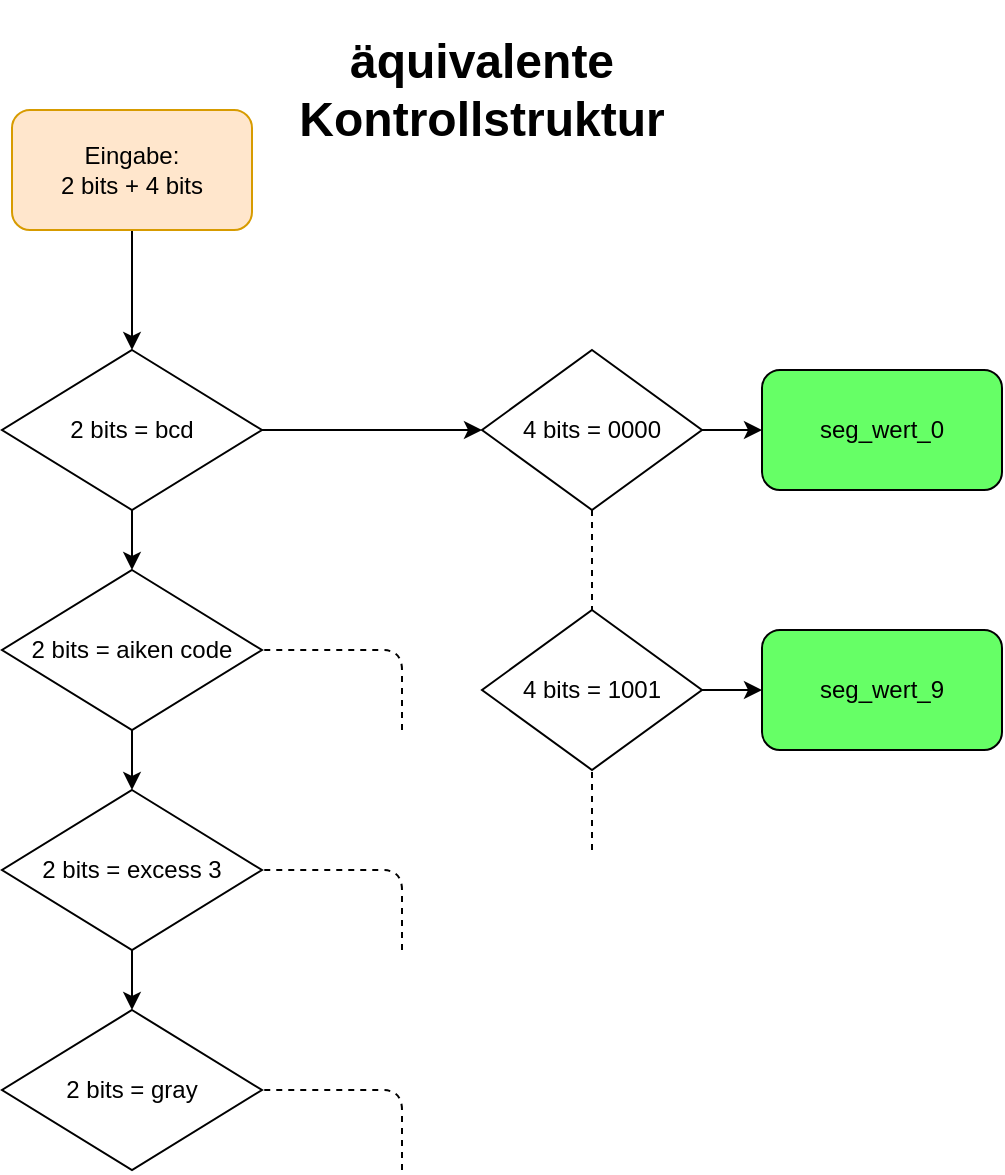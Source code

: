 <mxfile version="12.7.8" type="github"><diagram id="vqJNhwr0BLapngKT4pcR" name="Page-1"><mxGraphModel dx="1422" dy="1940" grid="1" gridSize="10" guides="1" tooltips="1" connect="1" arrows="1" fold="1" page="1" pageScale="1" pageWidth="827" pageHeight="1169" math="0" shadow="0"><root><mxCell id="0"/><mxCell id="1" parent="0"/><mxCell id="jWoWqPfWHHljEzyEiZtz-5" value="" style="edgeStyle=orthogonalEdgeStyle;rounded=0;orthogonalLoop=1;jettySize=auto;html=1;" edge="1" parent="1" source="jWoWqPfWHHljEzyEiZtz-1" target="jWoWqPfWHHljEzyEiZtz-2"><mxGeometry relative="1" as="geometry"/></mxCell><mxCell id="jWoWqPfWHHljEzyEiZtz-13" value="" style="edgeStyle=orthogonalEdgeStyle;rounded=0;orthogonalLoop=1;jettySize=auto;html=1;entryX=0;entryY=0.5;entryDx=0;entryDy=0;" edge="1" parent="1" source="jWoWqPfWHHljEzyEiZtz-1" target="jWoWqPfWHHljEzyEiZtz-8"><mxGeometry relative="1" as="geometry"><mxPoint x="390" y="200" as="targetPoint"/></mxGeometry></mxCell><mxCell id="jWoWqPfWHHljEzyEiZtz-1" value="2 bits = bcd" style="rhombus;whiteSpace=wrap;html=1;" vertex="1" parent="1"><mxGeometry x="180" y="160" width="130" height="80" as="geometry"/></mxCell><mxCell id="jWoWqPfWHHljEzyEiZtz-6" value="" style="edgeStyle=orthogonalEdgeStyle;rounded=0;orthogonalLoop=1;jettySize=auto;html=1;" edge="1" parent="1" source="jWoWqPfWHHljEzyEiZtz-2" target="jWoWqPfWHHljEzyEiZtz-3"><mxGeometry relative="1" as="geometry"/></mxCell><mxCell id="jWoWqPfWHHljEzyEiZtz-2" value="2 bits = aiken code" style="rhombus;whiteSpace=wrap;html=1;" vertex="1" parent="1"><mxGeometry x="180" y="270" width="130" height="80" as="geometry"/></mxCell><mxCell id="jWoWqPfWHHljEzyEiZtz-7" value="" style="edgeStyle=orthogonalEdgeStyle;rounded=0;orthogonalLoop=1;jettySize=auto;html=1;" edge="1" parent="1" source="jWoWqPfWHHljEzyEiZtz-3" target="jWoWqPfWHHljEzyEiZtz-4"><mxGeometry relative="1" as="geometry"/></mxCell><mxCell id="jWoWqPfWHHljEzyEiZtz-3" value="&lt;div&gt;2 bits = excess 3&lt;/div&gt;" style="rhombus;whiteSpace=wrap;html=1;" vertex="1" parent="1"><mxGeometry x="180" y="380" width="130" height="80" as="geometry"/></mxCell><mxCell id="jWoWqPfWHHljEzyEiZtz-4" value="2 bits = gray" style="rhombus;whiteSpace=wrap;html=1;" vertex="1" parent="1"><mxGeometry x="180" y="490" width="130" height="80" as="geometry"/></mxCell><mxCell id="jWoWqPfWHHljEzyEiZtz-15" style="edgeStyle=orthogonalEdgeStyle;rounded=0;orthogonalLoop=1;jettySize=auto;html=1;exitX=0.5;exitY=1;exitDx=0;exitDy=0;dashed=1;endArrow=none;endFill=0;" edge="1" parent="1" source="jWoWqPfWHHljEzyEiZtz-8" target="jWoWqPfWHHljEzyEiZtz-10"><mxGeometry relative="1" as="geometry"/></mxCell><mxCell id="jWoWqPfWHHljEzyEiZtz-16" style="edgeStyle=orthogonalEdgeStyle;rounded=0;orthogonalLoop=1;jettySize=auto;html=1;entryX=0;entryY=0.5;entryDx=0;entryDy=0;endArrow=classic;endFill=1;" edge="1" parent="1" source="jWoWqPfWHHljEzyEiZtz-8" target="jWoWqPfWHHljEzyEiZtz-9"><mxGeometry relative="1" as="geometry"/></mxCell><mxCell id="jWoWqPfWHHljEzyEiZtz-8" value="4 bits = 0000" style="rhombus;whiteSpace=wrap;html=1;" vertex="1" parent="1"><mxGeometry x="420" y="160" width="110" height="80" as="geometry"/></mxCell><mxCell id="jWoWqPfWHHljEzyEiZtz-9" value="seg_wert_0" style="rounded=1;whiteSpace=wrap;html=1;fillColor=#66FF66;strokeColor=#000000;" vertex="1" parent="1"><mxGeometry x="560" y="170" width="120" height="60" as="geometry"/></mxCell><mxCell id="jWoWqPfWHHljEzyEiZtz-17" style="edgeStyle=orthogonalEdgeStyle;rounded=0;orthogonalLoop=1;jettySize=auto;html=1;exitX=1;exitY=0.5;exitDx=0;exitDy=0;entryX=0;entryY=0.5;entryDx=0;entryDy=0;endArrow=classic;endFill=1;" edge="1" parent="1" source="jWoWqPfWHHljEzyEiZtz-10" target="jWoWqPfWHHljEzyEiZtz-11"><mxGeometry relative="1" as="geometry"/></mxCell><mxCell id="jWoWqPfWHHljEzyEiZtz-10" value="4 bits = 1001" style="rhombus;whiteSpace=wrap;html=1;" vertex="1" parent="1"><mxGeometry x="420" y="290" width="110" height="80" as="geometry"/></mxCell><mxCell id="jWoWqPfWHHljEzyEiZtz-11" value="seg_wert_9" style="rounded=1;whiteSpace=wrap;html=1;fillColor=#66FF66;" vertex="1" parent="1"><mxGeometry x="560" y="300" width="120" height="60" as="geometry"/></mxCell><mxCell id="jWoWqPfWHHljEzyEiZtz-18" value="" style="endArrow=none;dashed=1;html=1;entryX=1;entryY=0.5;entryDx=0;entryDy=0;" edge="1" parent="1" target="jWoWqPfWHHljEzyEiZtz-2"><mxGeometry width="50" height="50" relative="1" as="geometry"><mxPoint x="380" y="350" as="sourcePoint"/><mxPoint x="440" y="370" as="targetPoint"/><Array as="points"><mxPoint x="380" y="310"/></Array></mxGeometry></mxCell><mxCell id="jWoWqPfWHHljEzyEiZtz-19" value="" style="endArrow=none;dashed=1;html=1;entryX=1;entryY=0.5;entryDx=0;entryDy=0;" edge="1" parent="1"><mxGeometry width="50" height="50" relative="1" as="geometry"><mxPoint x="380" y="460" as="sourcePoint"/><mxPoint x="310" y="420" as="targetPoint"/><Array as="points"><mxPoint x="380" y="420"/></Array></mxGeometry></mxCell><mxCell id="jWoWqPfWHHljEzyEiZtz-20" value="" style="endArrow=none;dashed=1;html=1;entryX=1;entryY=0.5;entryDx=0;entryDy=0;" edge="1" parent="1"><mxGeometry width="50" height="50" relative="1" as="geometry"><mxPoint x="380" y="570" as="sourcePoint"/><mxPoint x="310" y="530" as="targetPoint"/><Array as="points"><mxPoint x="380" y="530"/></Array></mxGeometry></mxCell><mxCell id="jWoWqPfWHHljEzyEiZtz-22" style="edgeStyle=orthogonalEdgeStyle;rounded=0;orthogonalLoop=1;jettySize=auto;html=1;entryX=0.5;entryY=0;entryDx=0;entryDy=0;endArrow=classic;endFill=1;" edge="1" parent="1" source="jWoWqPfWHHljEzyEiZtz-21" target="jWoWqPfWHHljEzyEiZtz-1"><mxGeometry relative="1" as="geometry"/></mxCell><mxCell id="jWoWqPfWHHljEzyEiZtz-21" value="&lt;div&gt;Eingabe:&lt;/div&gt;&lt;div&gt;2 bits + 4 bits&lt;br&gt;&lt;/div&gt;" style="rounded=1;whiteSpace=wrap;html=1;fillColor=#ffe6cc;strokeColor=#d79b00;" vertex="1" parent="1"><mxGeometry x="185" y="40" width="120" height="60" as="geometry"/></mxCell><mxCell id="jWoWqPfWHHljEzyEiZtz-24" value="" style="endArrow=none;dashed=1;html=1;entryX=0.5;entryY=1;entryDx=0;entryDy=0;" edge="1" parent="1" target="jWoWqPfWHHljEzyEiZtz-10"><mxGeometry width="50" height="50" relative="1" as="geometry"><mxPoint x="475" y="410" as="sourcePoint"/><mxPoint x="440" y="370" as="targetPoint"/></mxGeometry></mxCell><mxCell id="jWoWqPfWHHljEzyEiZtz-25" value="&lt;h1 id=&quot;firstHeading&quot; class=&quot;firstHeading&quot; lang=&quot;de&quot;&gt;äquivalente Kontrollstruktur &lt;br&gt;&lt;/h1&gt;" style="text;html=1;strokeColor=none;fillColor=none;align=center;verticalAlign=middle;whiteSpace=wrap;rounded=0;" vertex="1" parent="1"><mxGeometry x="330" y="20" width="180" height="20" as="geometry"/></mxCell></root></mxGraphModel></diagram></mxfile>